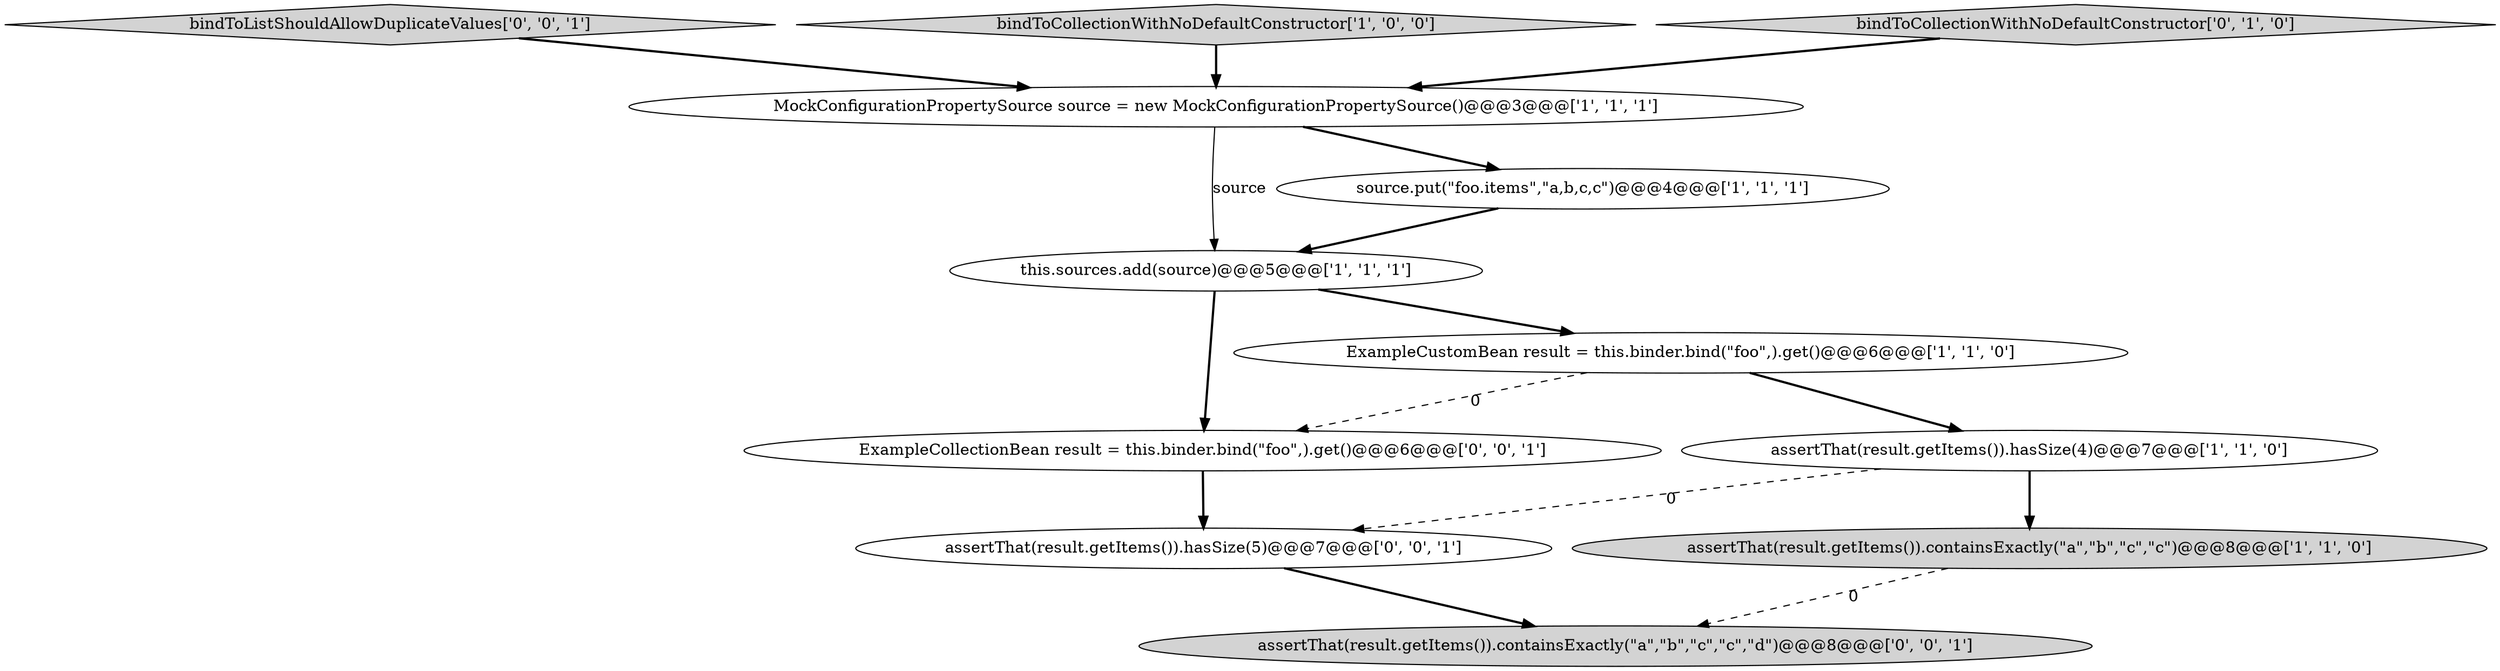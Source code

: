 digraph {
3 [style = filled, label = "assertThat(result.getItems()).containsExactly(\"a\",\"b\",\"c\",\"c\")@@@8@@@['1', '1', '0']", fillcolor = lightgray, shape = ellipse image = "AAA0AAABBB1BBB"];
4 [style = filled, label = "this.sources.add(source)@@@5@@@['1', '1', '1']", fillcolor = white, shape = ellipse image = "AAA0AAABBB1BBB"];
0 [style = filled, label = "source.put(\"foo.items\",\"a,b,c,c\")@@@4@@@['1', '1', '1']", fillcolor = white, shape = ellipse image = "AAA0AAABBB1BBB"];
11 [style = filled, label = "bindToListShouldAllowDuplicateValues['0', '0', '1']", fillcolor = lightgray, shape = diamond image = "AAA0AAABBB3BBB"];
9 [style = filled, label = "ExampleCollectionBean result = this.binder.bind(\"foo\",).get()@@@6@@@['0', '0', '1']", fillcolor = white, shape = ellipse image = "AAA0AAABBB3BBB"];
1 [style = filled, label = "bindToCollectionWithNoDefaultConstructor['1', '0', '0']", fillcolor = lightgray, shape = diamond image = "AAA0AAABBB1BBB"];
5 [style = filled, label = "assertThat(result.getItems()).hasSize(4)@@@7@@@['1', '1', '0']", fillcolor = white, shape = ellipse image = "AAA0AAABBB1BBB"];
7 [style = filled, label = "bindToCollectionWithNoDefaultConstructor['0', '1', '0']", fillcolor = lightgray, shape = diamond image = "AAA0AAABBB2BBB"];
2 [style = filled, label = "MockConfigurationPropertySource source = new MockConfigurationPropertySource()@@@3@@@['1', '1', '1']", fillcolor = white, shape = ellipse image = "AAA0AAABBB1BBB"];
8 [style = filled, label = "assertThat(result.getItems()).containsExactly(\"a\",\"b\",\"c\",\"c\",\"d\")@@@8@@@['0', '0', '1']", fillcolor = lightgray, shape = ellipse image = "AAA0AAABBB3BBB"];
10 [style = filled, label = "assertThat(result.getItems()).hasSize(5)@@@7@@@['0', '0', '1']", fillcolor = white, shape = ellipse image = "AAA0AAABBB3BBB"];
6 [style = filled, label = "ExampleCustomBean result = this.binder.bind(\"foo\",).get()@@@6@@@['1', '1', '0']", fillcolor = white, shape = ellipse image = "AAA0AAABBB1BBB"];
5->3 [style = bold, label=""];
4->9 [style = bold, label=""];
3->8 [style = dashed, label="0"];
6->5 [style = bold, label=""];
1->2 [style = bold, label=""];
2->0 [style = bold, label=""];
9->10 [style = bold, label=""];
10->8 [style = bold, label=""];
5->10 [style = dashed, label="0"];
0->4 [style = bold, label=""];
4->6 [style = bold, label=""];
7->2 [style = bold, label=""];
11->2 [style = bold, label=""];
2->4 [style = solid, label="source"];
6->9 [style = dashed, label="0"];
}
